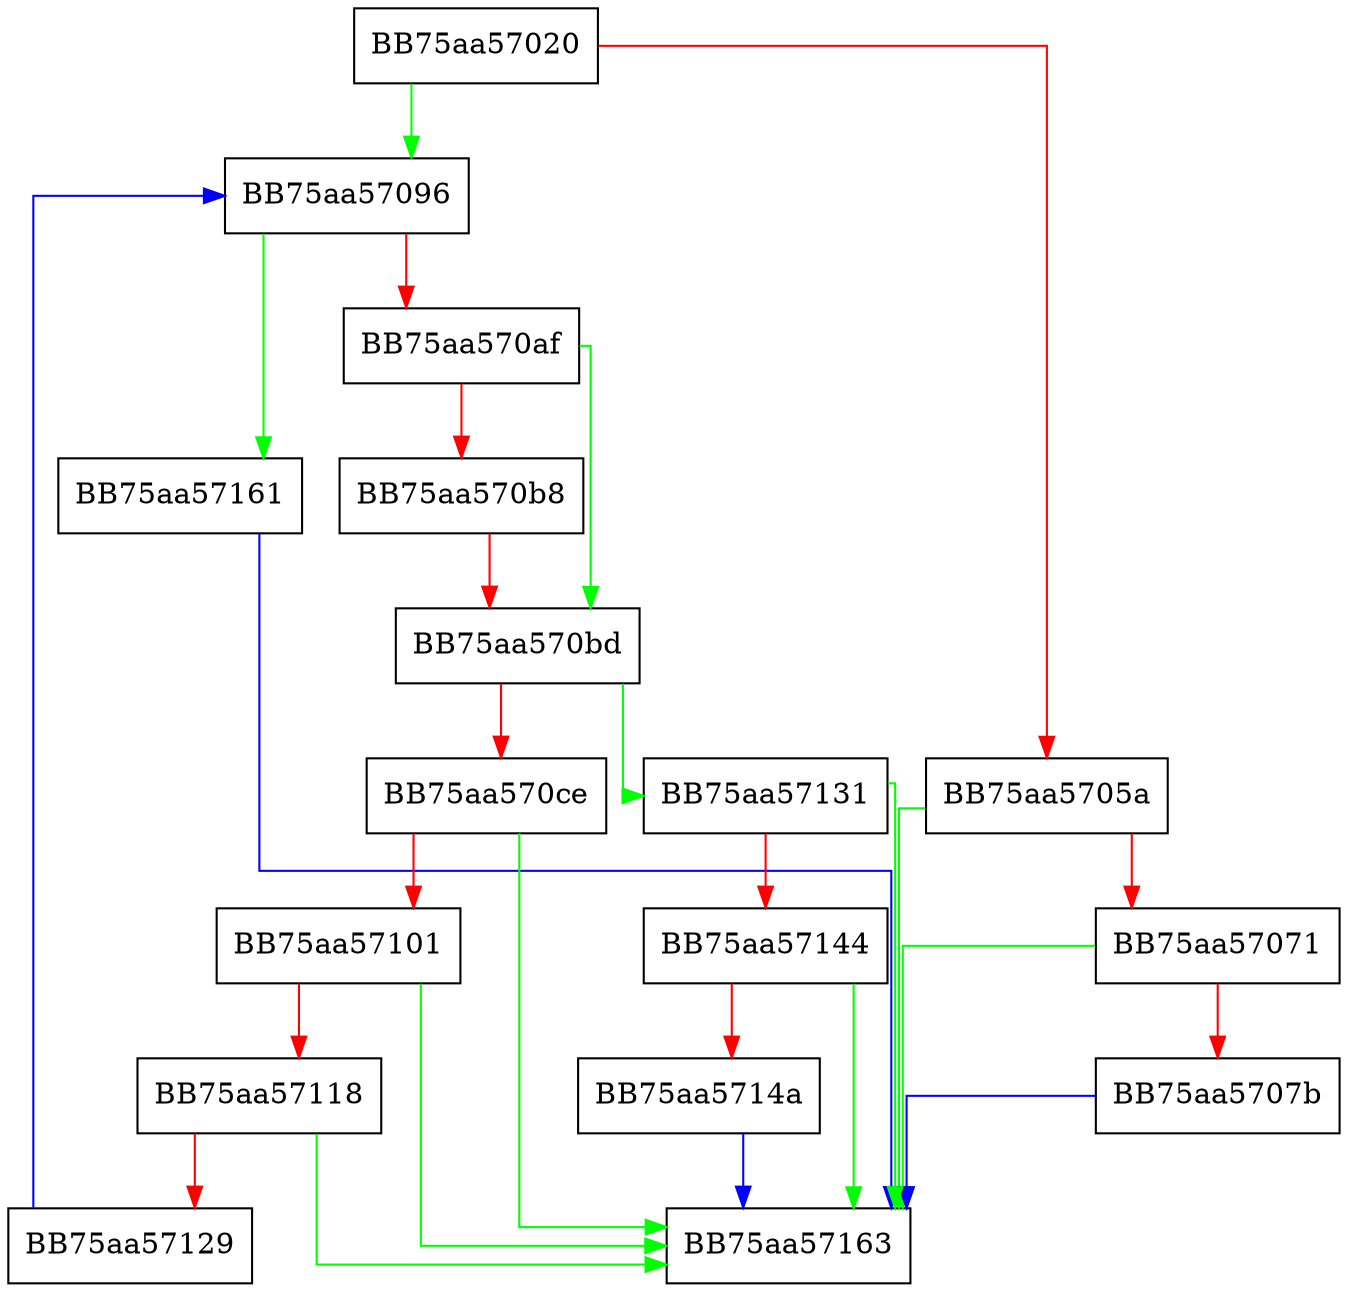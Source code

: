 digraph UnmergeSections {
  node [shape="box"];
  graph [splines=ortho];
  BB75aa57020 -> BB75aa57096 [color="green"];
  BB75aa57020 -> BB75aa5705a [color="red"];
  BB75aa5705a -> BB75aa57163 [color="green"];
  BB75aa5705a -> BB75aa57071 [color="red"];
  BB75aa57071 -> BB75aa57163 [color="green"];
  BB75aa57071 -> BB75aa5707b [color="red"];
  BB75aa5707b -> BB75aa57163 [color="blue"];
  BB75aa57096 -> BB75aa57161 [color="green"];
  BB75aa57096 -> BB75aa570af [color="red"];
  BB75aa570af -> BB75aa570bd [color="green"];
  BB75aa570af -> BB75aa570b8 [color="red"];
  BB75aa570b8 -> BB75aa570bd [color="red"];
  BB75aa570bd -> BB75aa57131 [color="green"];
  BB75aa570bd -> BB75aa570ce [color="red"];
  BB75aa570ce -> BB75aa57163 [color="green"];
  BB75aa570ce -> BB75aa57101 [color="red"];
  BB75aa57101 -> BB75aa57163 [color="green"];
  BB75aa57101 -> BB75aa57118 [color="red"];
  BB75aa57118 -> BB75aa57163 [color="green"];
  BB75aa57118 -> BB75aa57129 [color="red"];
  BB75aa57129 -> BB75aa57096 [color="blue"];
  BB75aa57131 -> BB75aa57163 [color="green"];
  BB75aa57131 -> BB75aa57144 [color="red"];
  BB75aa57144 -> BB75aa57163 [color="green"];
  BB75aa57144 -> BB75aa5714a [color="red"];
  BB75aa5714a -> BB75aa57163 [color="blue"];
  BB75aa57161 -> BB75aa57163 [color="blue"];
}